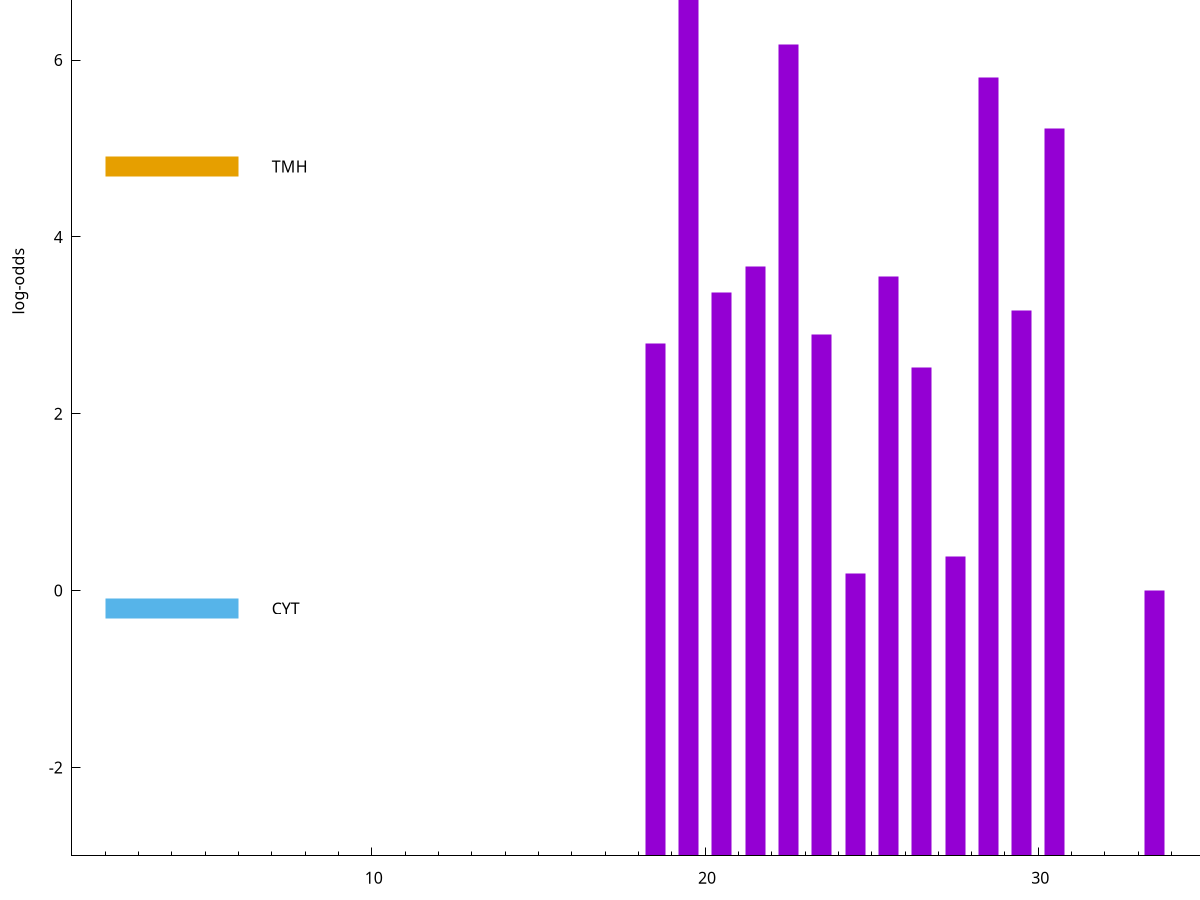 set title "LipoP predictions for SRR4017929.gff"
set size 2., 1.4
set xrange [1:70] 
set mxtics 10
set yrange [-3:10]
set y2range [0:13]
set ylabel "log-odds"
set term postscript eps color solid "Helvetica" 30
set output "SRR4017929.gff39.eps"
set arrow from 2,8.42776 to 6,8.42776 nohead lt 1 lw 20
set label "SpI" at 7,8.42776
set arrow from 2,4.79719 to 6,4.79719 nohead lt 4 lw 20
set label "TMH" at 7,4.79719
set arrow from 2,-0.200913 to 6,-0.200913 nohead lt 3 lw 20
set label "CYT" at 7,-0.200913
set arrow from 2,8.42776 to 6,8.42776 nohead lt 1 lw 20
set label "SpI" at 7,8.42776
# NOTE: The scores below are the log-odds scores with the threshold
# NOTE: subtracted (a hack to make gnuplot make the histogram all
# NOTE: look nice).
plot "-" axes x1y2 title "" with impulses lt 1 lw 20
19.500000 9.793710
22.500000 9.176730
28.500000 8.807430
30.500000 8.229100
21.500000 6.664620
25.500000 6.553900
20.500000 6.369990
29.500000 6.172030
23.500000 5.900810
18.500000 5.792950
26.500000 5.519150
27.500000 3.382850
24.500000 3.188119
33.500000 3.002684
e
exit
